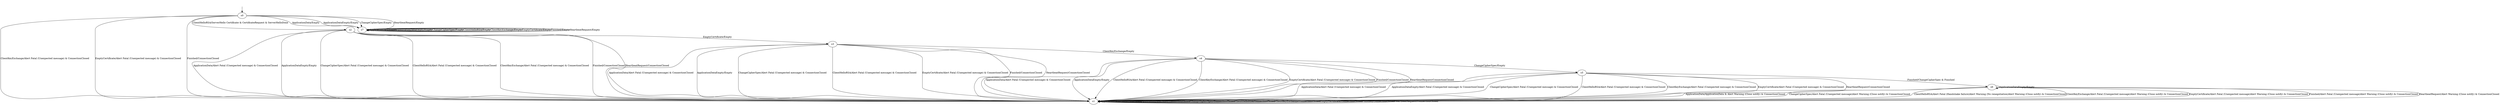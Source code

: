 digraph h5 {
s0 [label="s0"];
s1 [label="s1"];
s2 [label="s2"];
s3 [label="s3"];
s4 [label="s4"];
s5 [label="s5"];
s6 [label="s6"];
s7 [label="s7"];
s0 -> s7 [label="ApplicationData/Empty"];
s0 -> s7 [label="ApplicationDataEmpty/Empty"];
s0 -> s7 [label="ChangeCipherSpec/Empty"];
s0 -> s2 [label="ClientHelloRSA/ServerHello Certificate & CertificateRequest & ServerHelloDone"];
s0 -> s1 [label="ClientKeyExchange/Alert Fatal (Unexpected message) & ConnectionClosed"];
s0 -> s1 [label="EmptyCertificate/Alert Fatal (Unexpected message) & ConnectionClosed"];
s0 -> s1 [label="Finished/ConnectionClosed"];
s0 -> s7 [label="HeartbeatRequest/Empty"];
s1 -> s1 [label="ApplicationData/ConnectionClosed"];
s1 -> s1 [label="ApplicationDataEmpty/ConnectionClosed"];
s1 -> s1 [label="ChangeCipherSpec/ConnectionClosed"];
s1 -> s1 [label="ClientHelloRSA/ConnectionClosed"];
s1 -> s1 [label="ClientKeyExchange/ConnectionClosed"];
s1 -> s1 [label="EmptyCertificate/ConnectionClosed"];
s1 -> s1 [label="Finished/ConnectionClosed"];
s1 -> s1 [label="HeartbeatRequest/ConnectionClosed"];
s2 -> s1 [label="ApplicationData/Alert Fatal (Unexpected message) & ConnectionClosed"];
s2 -> s1 [label="ApplicationDataEmpty/Empty"];
s2 -> s1 [label="ChangeCipherSpec/Alert Fatal (Unexpected message) & ConnectionClosed"];
s2 -> s1 [label="ClientHelloRSA/Alert Fatal (Unexpected message) & ConnectionClosed"];
s2 -> s1 [label="ClientKeyExchange/Alert Fatal (Unexpected message) & ConnectionClosed"];
s2 -> s3 [label="EmptyCertificate/Empty"];
s2 -> s1 [label="Finished/ConnectionClosed"];
s2 -> s1 [label="HeartbeatRequest/ConnectionClosed"];
s3 -> s1 [label="ApplicationData/Alert Fatal (Unexpected message) & ConnectionClosed"];
s3 -> s1 [label="ApplicationDataEmpty/Empty"];
s3 -> s1 [label="ChangeCipherSpec/Alert Fatal (Unexpected message) & ConnectionClosed"];
s3 -> s1 [label="ClientHelloRSA/Alert Fatal (Unexpected message) & ConnectionClosed"];
s3 -> s4 [label="ClientKeyExchange/Empty"];
s3 -> s1 [label="EmptyCertificate/Alert Fatal (Unexpected message) & ConnectionClosed"];
s3 -> s1 [label="Finished/ConnectionClosed"];
s3 -> s1 [label="HeartbeatRequest/ConnectionClosed"];
s4 -> s1 [label="ApplicationData/Alert Fatal (Unexpected message) & ConnectionClosed"];
s4 -> s1 [label="ApplicationDataEmpty/Empty"];
s4 -> s5 [label="ChangeCipherSpec/Empty"];
s4 -> s1 [label="ClientHelloRSA/Alert Fatal (Unexpected message) & ConnectionClosed"];
s4 -> s1 [label="ClientKeyExchange/Alert Fatal (Unexpected message) & ConnectionClosed"];
s4 -> s1 [label="EmptyCertificate/Alert Fatal (Unexpected message) & ConnectionClosed"];
s4 -> s1 [label="Finished/ConnectionClosed"];
s4 -> s1 [label="HeartbeatRequest/ConnectionClosed"];
s5 -> s1 [label="ApplicationData/Alert Fatal (Unexpected message) & ConnectionClosed"];
s5 -> s1 [label="ApplicationDataEmpty/Alert Fatal (Unexpected message) & ConnectionClosed"];
s5 -> s1 [label="ChangeCipherSpec/Alert Fatal (Unexpected message) & ConnectionClosed"];
s5 -> s1 [label="ClientHelloRSA/Alert Fatal (Unexpected message) & ConnectionClosed"];
s5 -> s1 [label="ClientKeyExchange/Alert Fatal (Unexpected message) & ConnectionClosed"];
s5 -> s1 [label="EmptyCertificate/Alert Fatal (Unexpected message) & ConnectionClosed"];
s5 -> s6 [label="Finished/ChangeCipherSpec & Finished"];
s5 -> s1 [label="HeartbeatRequest/ConnectionClosed"];
s6 -> s1 [label="ApplicationData/ApplicationData & Alert Warning (Close notify) & ConnectionClosed"];
s6 -> s6 [label="ApplicationDataEmpty/Empty"];
s6 -> s1 [label="ChangeCipherSpec/Alert Fatal (Unexpected message)Alert Warning (Close notify) & ConnectionClosed"];
s6 -> s1 [label="ClientHelloRSA/Alert Fatal (Handshake failure)Alert Warning (No renegotiation)Alert Warning (Close notify) & ConnectionClosed"];
s6 -> s1 [label="ClientKeyExchange/Alert Fatal (Unexpected message)Alert Warning (Close notify) & ConnectionClosed"];
s6 -> s1 [label="EmptyCertificate/Alert Fatal (Unexpected message)Alert Warning (Close notify) & ConnectionClosed"];
s6 -> s1 [label="Finished/Alert Fatal (Unexpected message)Alert Warning (Close notify) & ConnectionClosed"];
s6 -> s1 [label="HeartbeatRequest/Alert Warning (Close notify) & ConnectionClosed"];
s7 -> s7 [label="ApplicationData/Empty"];
s7 -> s7 [label="ApplicationDataEmpty/Empty"];
s7 -> s7 [label="ChangeCipherSpec/Empty"];
s7 -> s7 [label="ClientHelloRSA/Empty"];
s7 -> s7 [label="ClientKeyExchange/Empty"];
s7 -> s7 [label="EmptyCertificate/Empty"];
s7 -> s7 [label="Finished/Empty"];
s7 -> s7 [label="HeartbeatRequest/Empty"];
__start0 [shape=none, label=""];
__start0 -> s0 [label=""];
}
